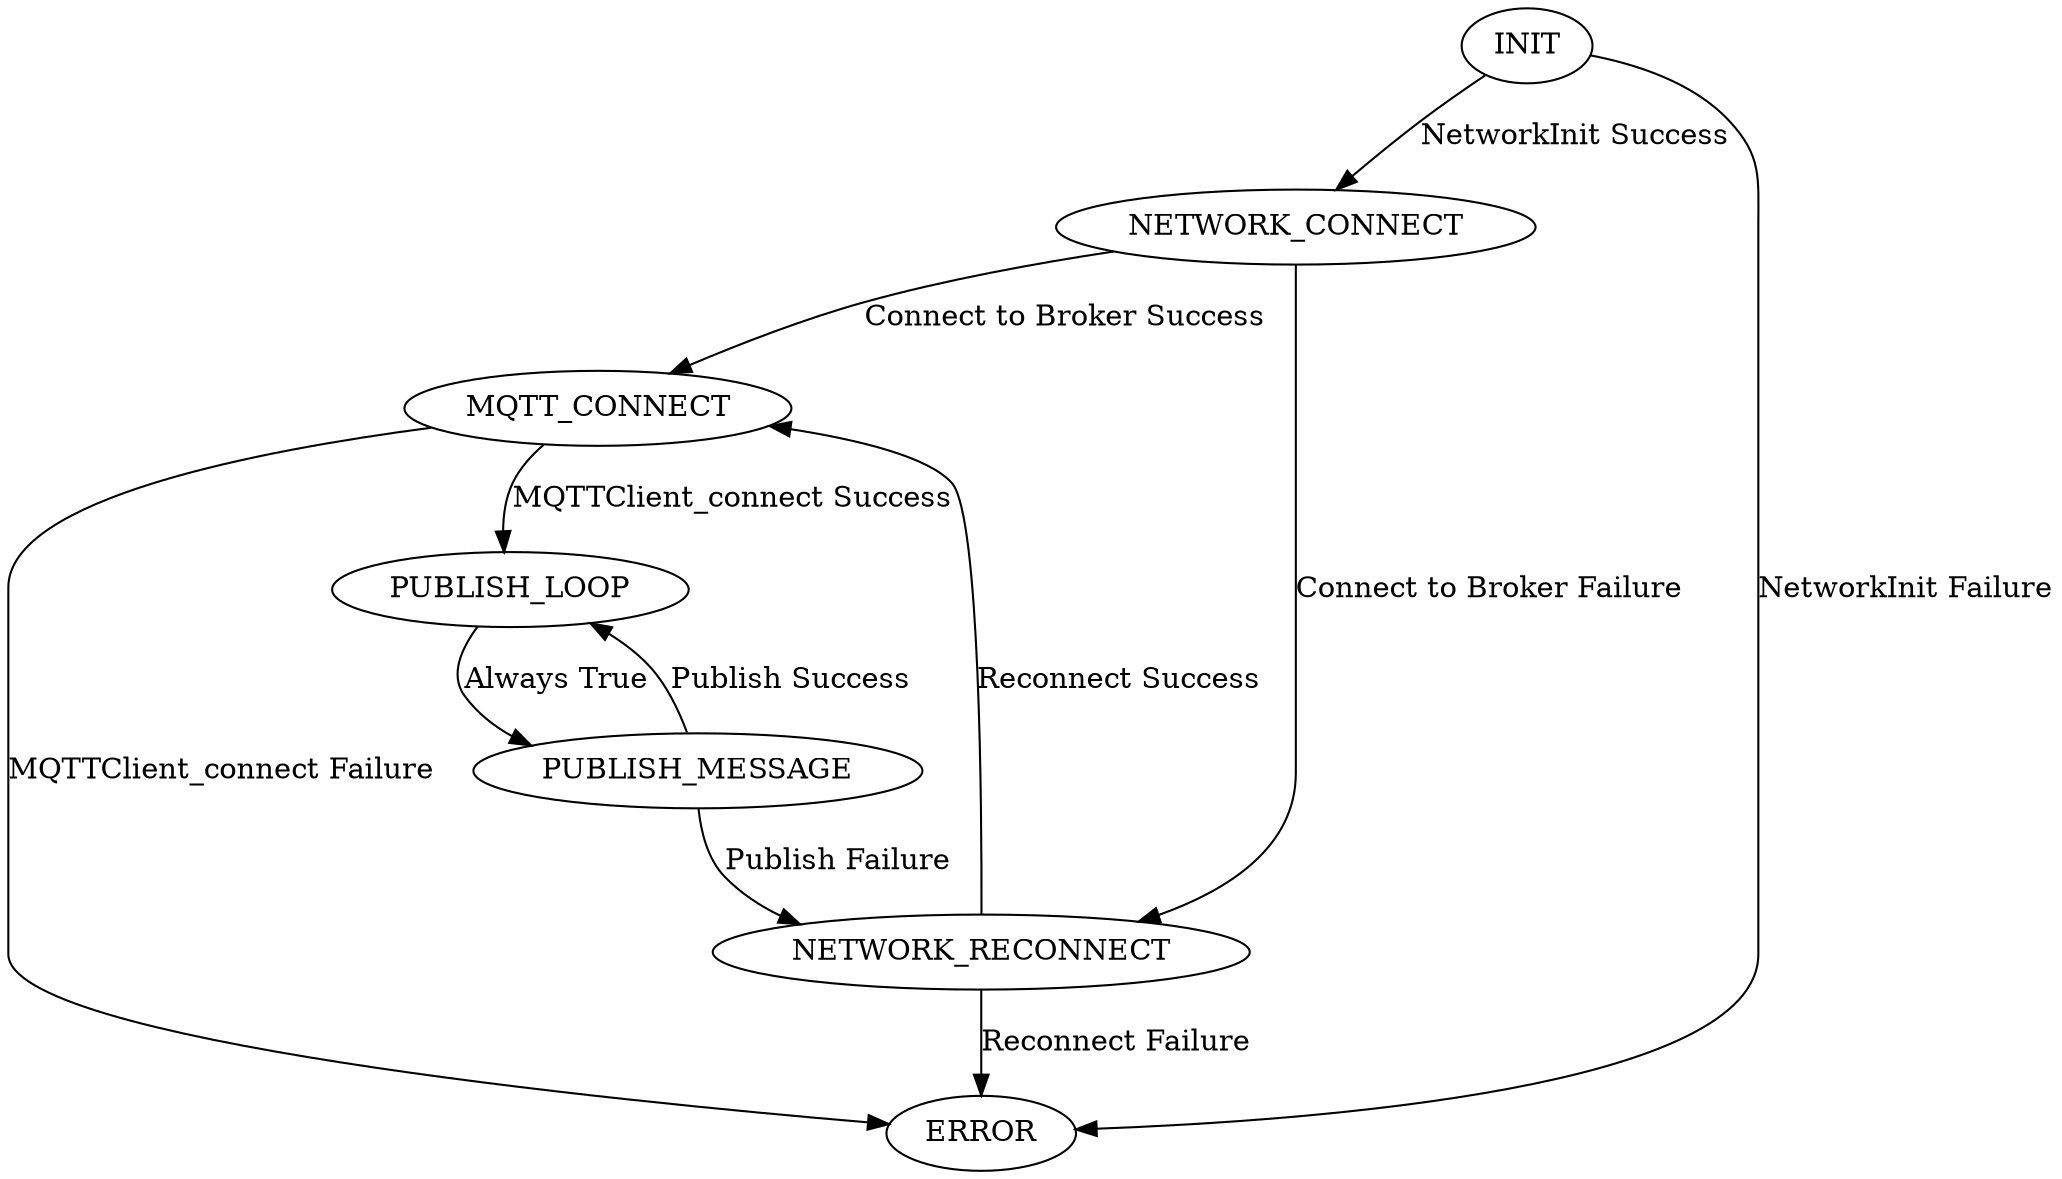 // FSM
digraph {
	INIT [label=INIT]
	INIT -> NETWORK_CONNECT [label="NetworkInit Success"]
	INIT -> ERROR [label="NetworkInit Failure"]
	NETWORK_CONNECT [label=NETWORK_CONNECT]
	NETWORK_CONNECT -> MQTT_CONNECT [label="Connect to Broker Success"]
	NETWORK_CONNECT -> NETWORK_RECONNECT [label="Connect to Broker Failure"]
	MQTT_CONNECT [label=MQTT_CONNECT]
	MQTT_CONNECT -> PUBLISH_LOOP [label="MQTTClient_connect Success"]
	MQTT_CONNECT -> ERROR [label="MQTTClient_connect Failure"]
	PUBLISH_LOOP [label=PUBLISH_LOOP]
	PUBLISH_LOOP -> PUBLISH_MESSAGE [label="Always True"]
	PUBLISH_MESSAGE [label=PUBLISH_MESSAGE]
	PUBLISH_MESSAGE -> PUBLISH_LOOP [label="Publish Success"]
	PUBLISH_MESSAGE -> NETWORK_RECONNECT [label="Publish Failure"]
	NETWORK_RECONNECT [label=NETWORK_RECONNECT]
	NETWORK_RECONNECT -> MQTT_CONNECT [label="Reconnect Success"]
	NETWORK_RECONNECT -> ERROR [label="Reconnect Failure"]
	ERROR [label=ERROR]
}
